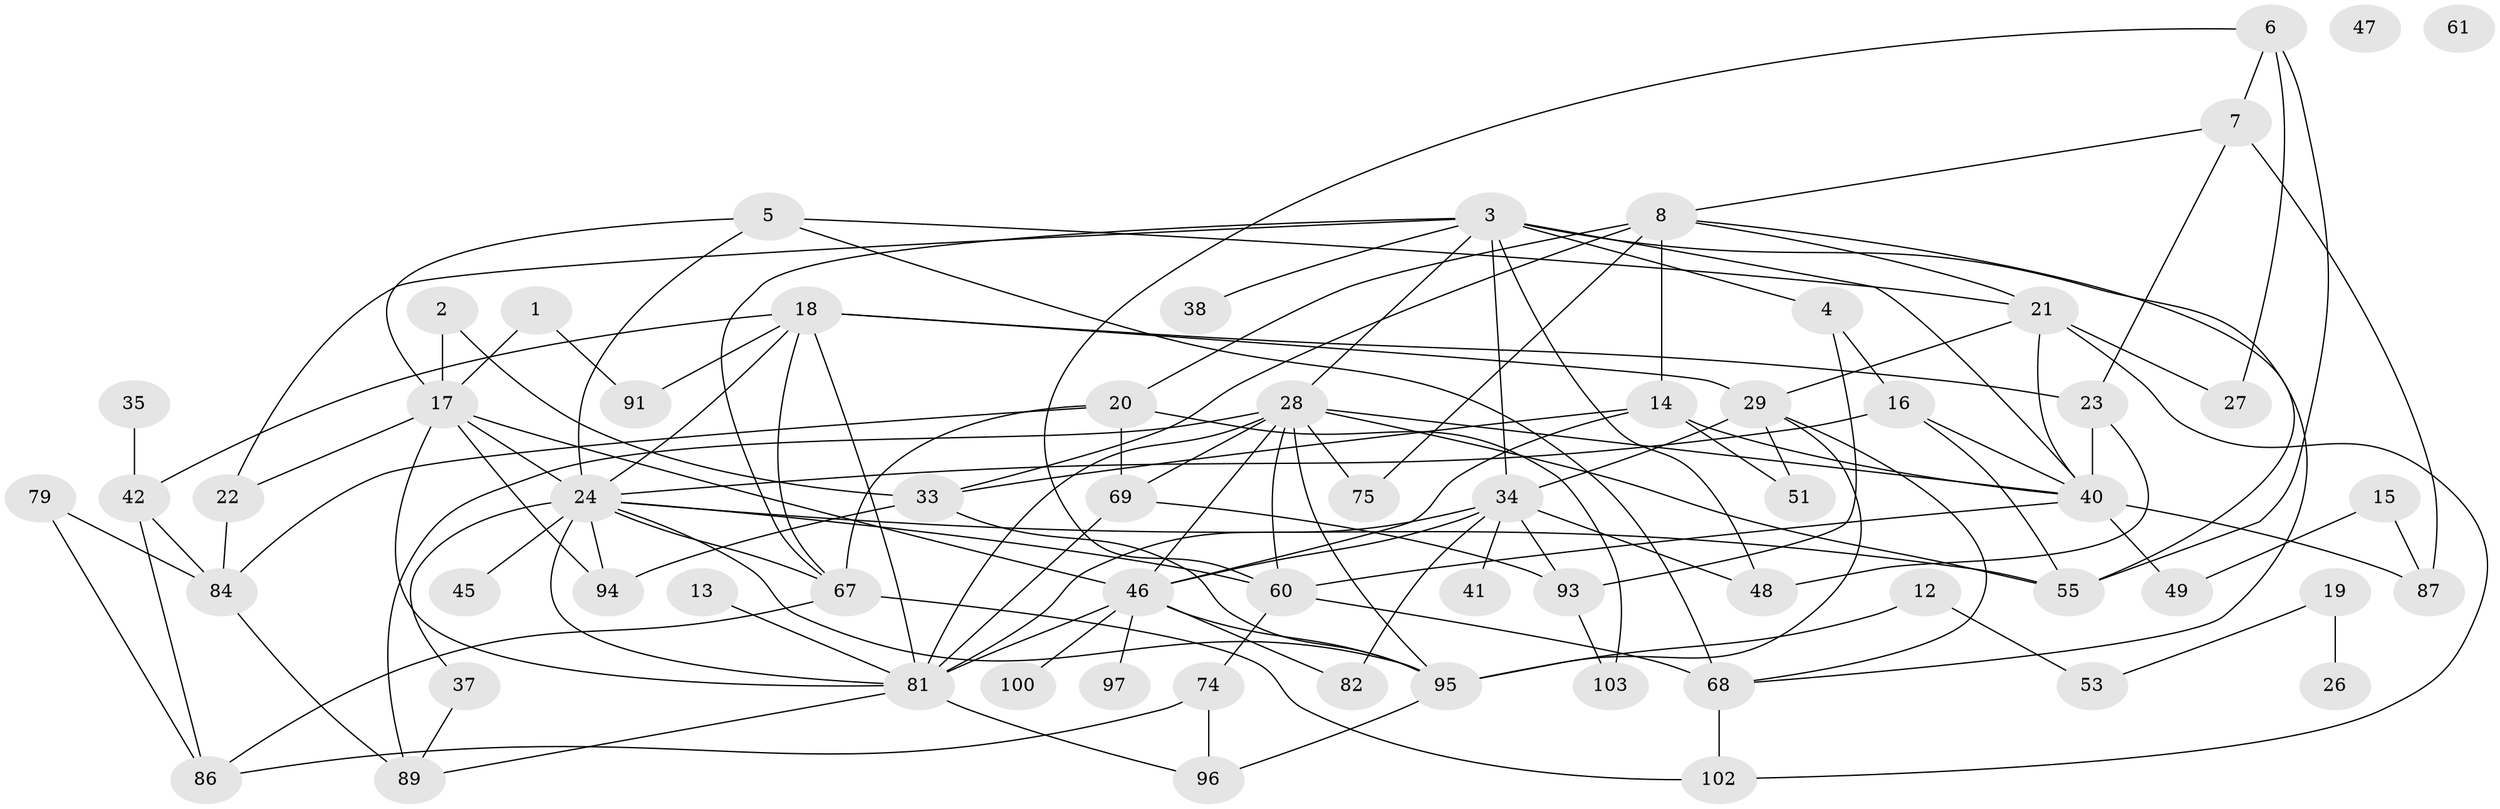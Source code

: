 // original degree distribution, {1: 0.1388888888888889, 2: 0.19444444444444445, 4: 0.16666666666666666, 3: 0.2962962962962963, 7: 0.018518518518518517, 6: 0.08333333333333333, 0: 0.018518518518518517, 5: 0.06481481481481481, 8: 0.018518518518518517}
// Generated by graph-tools (version 1.1) at 2025/16/03/04/25 18:16:38]
// undirected, 64 vertices, 126 edges
graph export_dot {
graph [start="1"]
  node [color=gray90,style=filled];
  1 [super="+10"];
  2;
  3 [super="+108+25"];
  4;
  5 [super="+9+36"];
  6 [super="+43+11"];
  7 [super="+70"];
  8 [super="+62"];
  12;
  13;
  14 [super="+30"];
  15;
  16 [super="+73"];
  17 [super="+31"];
  18 [super="+64"];
  19 [super="+32"];
  20 [super="+44"];
  21 [super="+77"];
  22;
  23 [super="+88"];
  24 [super="+107+83"];
  26;
  27;
  28 [super="+65+66"];
  29 [super="+39"];
  33 [super="+78"];
  34 [super="+71"];
  35;
  37 [super="+59"];
  38;
  40 [super="+56"];
  41;
  42 [super="+101"];
  45;
  46 [super="+52+58"];
  47;
  48;
  49;
  51 [super="+54"];
  53;
  55;
  60 [super="+72"];
  61;
  67;
  68 [super="+99+106"];
  69 [super="+104"];
  74;
  75;
  79;
  81 [super="+85"];
  82;
  84;
  86;
  87;
  89 [super="+92"];
  91;
  93;
  94;
  95;
  96;
  97;
  100;
  102;
  103;
  1 -- 91;
  1 -- 17;
  2 -- 17;
  2 -- 33;
  3 -- 48;
  3 -- 67;
  3 -- 4;
  3 -- 38;
  3 -- 22;
  3 -- 68;
  3 -- 34;
  3 -- 28;
  3 -- 40;
  4 -- 93;
  4 -- 16;
  5 -- 68;
  5 -- 24;
  5 -- 21;
  5 -- 17;
  6 -- 60;
  6 -- 27;
  6 -- 55;
  6 -- 7;
  7 -- 23;
  7 -- 8;
  7 -- 87;
  8 -- 21;
  8 -- 55;
  8 -- 75;
  8 -- 14;
  8 -- 20;
  8 -- 33;
  12 -- 53;
  12 -- 95;
  13 -- 81;
  14 -- 33;
  14 -- 51;
  14 -- 46;
  14 -- 40;
  15 -- 49;
  15 -- 87;
  16 -- 24;
  16 -- 40;
  16 -- 55;
  17 -- 94;
  17 -- 81;
  17 -- 22;
  17 -- 24;
  17 -- 46;
  18 -- 81;
  18 -- 67;
  18 -- 91;
  18 -- 29;
  18 -- 42;
  18 -- 24;
  18 -- 23;
  19 -- 26;
  19 -- 53;
  20 -- 84;
  20 -- 103;
  20 -- 67;
  20 -- 69;
  21 -- 27;
  21 -- 102;
  21 -- 40;
  21 -- 29;
  22 -- 84;
  23 -- 48;
  23 -- 40;
  24 -- 45;
  24 -- 55;
  24 -- 67;
  24 -- 94;
  24 -- 37;
  24 -- 81;
  24 -- 60;
  24 -- 95;
  28 -- 95;
  28 -- 75;
  28 -- 81;
  28 -- 69;
  28 -- 55;
  28 -- 40;
  28 -- 89;
  28 -- 60;
  28 -- 46;
  29 -- 95 [weight=2];
  29 -- 51;
  29 -- 68;
  29 -- 34;
  33 -- 95;
  33 -- 94;
  34 -- 41;
  34 -- 48;
  34 -- 81;
  34 -- 82;
  34 -- 93;
  34 -- 46;
  35 -- 42;
  37 -- 89;
  40 -- 49;
  40 -- 60;
  40 -- 87;
  42 -- 84;
  42 -- 86;
  46 -- 97;
  46 -- 82;
  46 -- 100;
  46 -- 81;
  46 -- 95;
  60 -- 68;
  60 -- 74;
  67 -- 86;
  67 -- 102;
  68 -- 102;
  69 -- 93;
  69 -- 81;
  74 -- 86;
  74 -- 96;
  79 -- 84;
  79 -- 86;
  81 -- 96;
  81 -- 89;
  84 -- 89;
  93 -- 103;
  95 -- 96;
}

